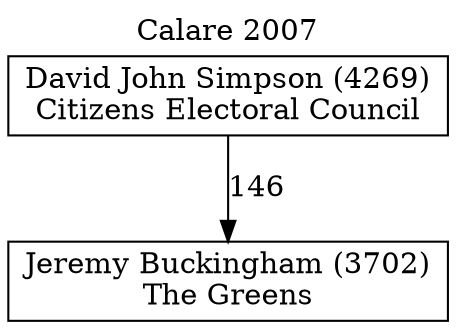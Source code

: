 // House preference flow
digraph "Jeremy Buckingham (3702)_Calare_2007" {
	graph [label="Calare 2007" labelloc=t mclimit=10]
	node [shape=box]
	"David John Simpson (4269)" [label="David John Simpson (4269)
Citizens Electoral Council"]
	"Jeremy Buckingham (3702)" [label="Jeremy Buckingham (3702)
The Greens"]
	"David John Simpson (4269)" -> "Jeremy Buckingham (3702)" [label=146]
}
